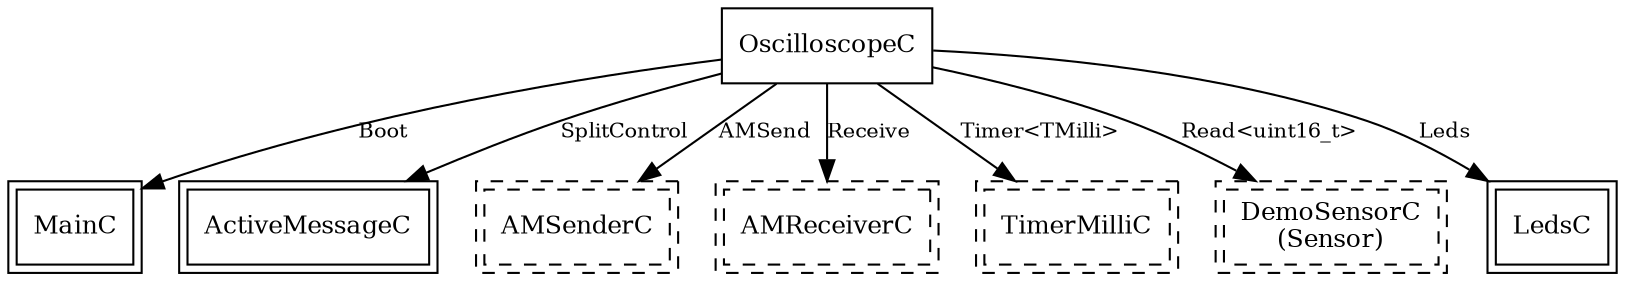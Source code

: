 digraph "OscilloscopeAppC" {
  "OscilloscopeC" [fontsize=12, shape=box, URL="../chtml/OscilloscopeC.html"];
  "MainC" [fontsize=12, shape=box,peripheries=2, URL="../chtml/tos.system.MainC.html"];
  "OscilloscopeC" [fontsize=12, shape=box, URL="../chtml/OscilloscopeC.html"];
  "ActiveMessageC" [fontsize=12, shape=box,peripheries=2, URL="../chtml/tos.platforms.ucmini.ActiveMessageC.html"];
  "OscilloscopeC" [fontsize=12, shape=box, URL="../chtml/OscilloscopeC.html"];
  "OscilloscopeAppC.AMSenderC" [fontsize=12, shape=box,peripheries=2, style=dashed, label="AMSenderC", URL="../chtml/tos.system.AMSenderC.html"];
  "OscilloscopeC" [fontsize=12, shape=box, URL="../chtml/OscilloscopeC.html"];
  "OscilloscopeAppC.AMReceiverC" [fontsize=12, shape=box,peripheries=2, style=dashed, label="AMReceiverC", URL="../chtml/tos.system.AMReceiverC.html"];
  "OscilloscopeC" [fontsize=12, shape=box, URL="../chtml/OscilloscopeC.html"];
  "OscilloscopeAppC.TimerMilliC" [fontsize=12, shape=box,peripheries=2, style=dashed, label="TimerMilliC", URL="../chtml/tos.system.TimerMilliC.html"];
  "OscilloscopeC" [fontsize=12, shape=box, URL="../chtml/OscilloscopeC.html"];
  "OscilloscopeAppC.Sensor" [fontsize=12, shape=box,peripheries=2, style=dashed, label="DemoSensorC\n(Sensor)", URL="../chtml/tos.platforms.ucmini.DemoSensorC.html"];
  "OscilloscopeC" [fontsize=12, shape=box, URL="../chtml/OscilloscopeC.html"];
  "LedsC" [fontsize=12, shape=box,peripheries=2, URL="../chtml/tos.platforms.ucmini.LedsC.html"];
  "OscilloscopeC" -> "MainC" [label="Boot", URL="../ihtml/tos.interfaces.Boot.html", fontsize=10];
  "OscilloscopeC" -> "ActiveMessageC" [label="SplitControl", URL="../ihtml/tos.interfaces.SplitControl.html", fontsize=10];
  "OscilloscopeC" -> "OscilloscopeAppC.AMSenderC" [label="AMSend", URL="../ihtml/tos.interfaces.AMSend.html", fontsize=10];
  "OscilloscopeC" -> "OscilloscopeAppC.AMReceiverC" [label="Receive", URL="../ihtml/tos.interfaces.Receive.html", fontsize=10];
  "OscilloscopeC" -> "OscilloscopeAppC.TimerMilliC" [label="Timer<TMilli>", URL="../ihtml/tos.lib.timer.Timer.html", fontsize=10];
  "OscilloscopeC" -> "OscilloscopeAppC.Sensor" [label="Read<uint16_t>", URL="../ihtml/tos.interfaces.Read.html", fontsize=10];
  "OscilloscopeC" -> "LedsC" [label="Leds", URL="../ihtml/tos.platforms.ucmini.Leds.html", fontsize=10];
}

